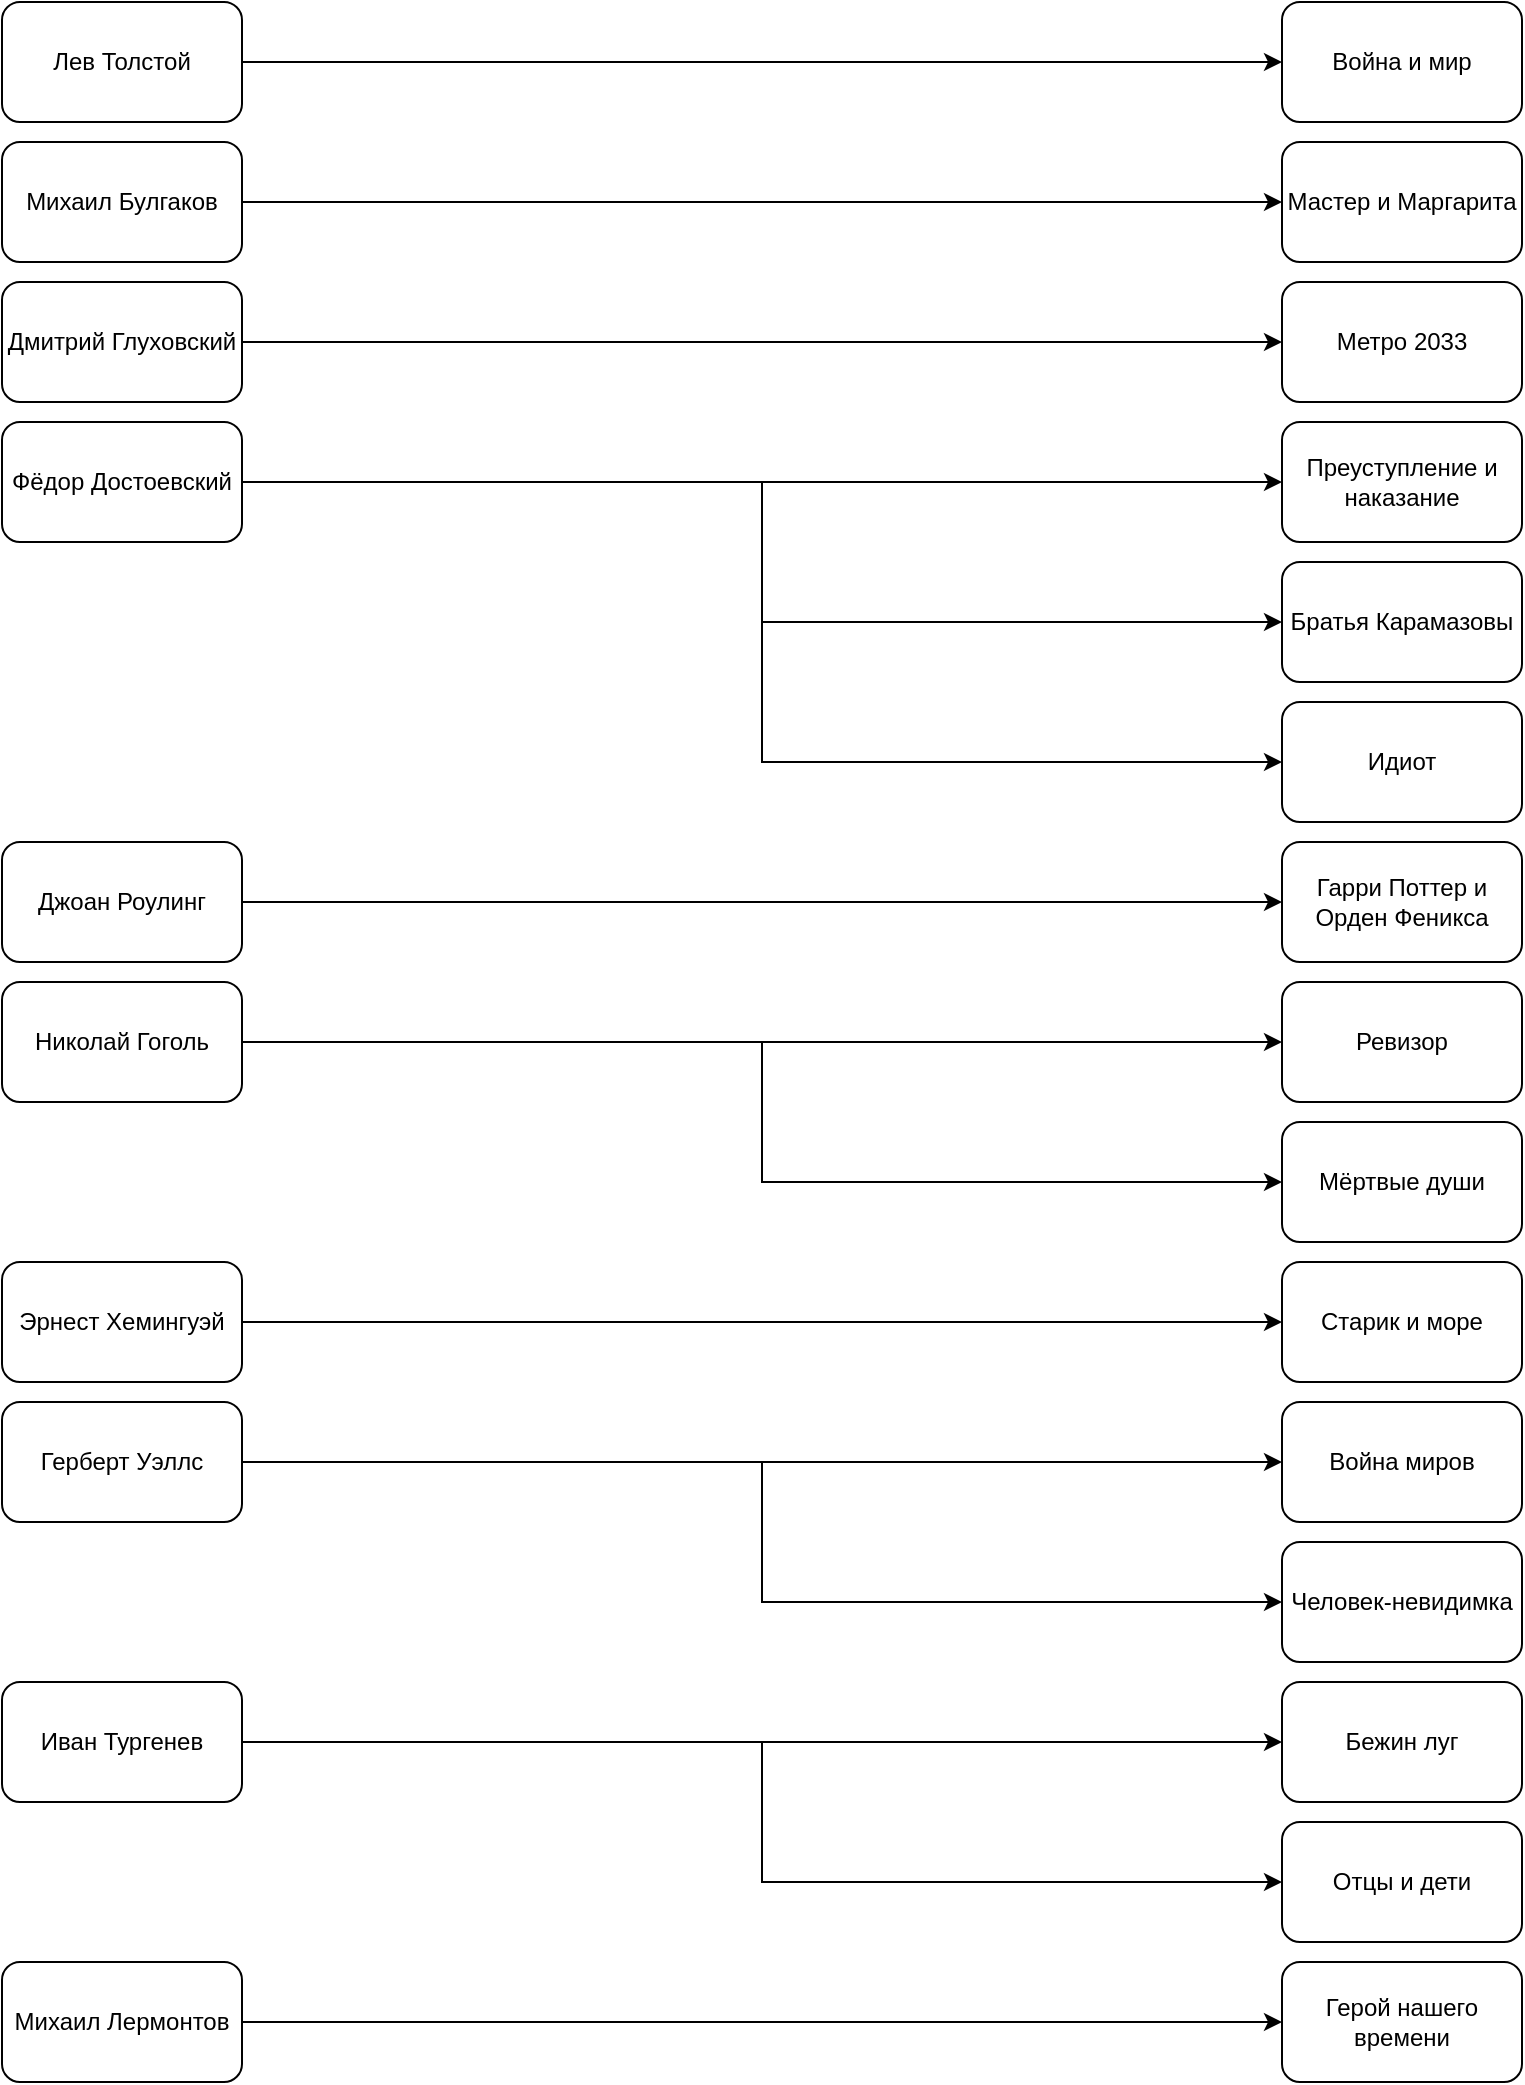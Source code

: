 <mxfile version="24.4.4" type="device" pages="3">
  <diagram name="Wrote" id="UexenvgbS8JBxkJZ4PZO">
    <mxGraphModel dx="1009" dy="573" grid="1" gridSize="10" guides="1" tooltips="1" connect="1" arrows="1" fold="1" page="1" pageScale="1" pageWidth="827" pageHeight="1169" math="0" shadow="0">
      <root>
        <mxCell id="0" />
        <mxCell id="1" parent="0" />
        <mxCell id="nrlcCww386BTsjdUaosq-26" style="edgeStyle=orthogonalEdgeStyle;rounded=0;orthogonalLoop=1;jettySize=auto;html=1;exitX=1;exitY=0.5;exitDx=0;exitDy=0;" edge="1" parent="1" source="nrlcCww386BTsjdUaosq-1" target="nrlcCww386BTsjdUaosq-11">
          <mxGeometry relative="1" as="geometry" />
        </mxCell>
        <mxCell id="nrlcCww386BTsjdUaosq-1" value="Лев Толстой" style="rounded=1;whiteSpace=wrap;html=1;" vertex="1" parent="1">
          <mxGeometry x="40" y="40" width="120" height="60" as="geometry" />
        </mxCell>
        <mxCell id="nrlcCww386BTsjdUaosq-34" style="edgeStyle=orthogonalEdgeStyle;rounded=0;orthogonalLoop=1;jettySize=auto;html=1;exitX=1;exitY=0.5;exitDx=0;exitDy=0;entryX=0;entryY=0.5;entryDx=0;entryDy=0;" edge="1" parent="1" source="nrlcCww386BTsjdUaosq-2" target="nrlcCww386BTsjdUaosq-22">
          <mxGeometry relative="1" as="geometry" />
        </mxCell>
        <mxCell id="nrlcCww386BTsjdUaosq-2" value="Михаил Лермонтов" style="rounded=1;whiteSpace=wrap;html=1;" vertex="1" parent="1">
          <mxGeometry x="40" y="1020" width="120" height="60" as="geometry" />
        </mxCell>
        <mxCell id="nrlcCww386BTsjdUaosq-31" style="edgeStyle=orthogonalEdgeStyle;rounded=0;orthogonalLoop=1;jettySize=auto;html=1;exitX=1;exitY=0.5;exitDx=0;exitDy=0;entryX=0;entryY=0.5;entryDx=0;entryDy=0;" edge="1" parent="1" source="nrlcCww386BTsjdUaosq-3" target="nrlcCww386BTsjdUaosq-18">
          <mxGeometry relative="1" as="geometry" />
        </mxCell>
        <mxCell id="nrlcCww386BTsjdUaosq-39" style="edgeStyle=orthogonalEdgeStyle;rounded=0;orthogonalLoop=1;jettySize=auto;html=1;exitX=1;exitY=0.5;exitDx=0;exitDy=0;entryX=0;entryY=0.5;entryDx=0;entryDy=0;" edge="1" parent="1" source="nrlcCww386BTsjdUaosq-3" target="nrlcCww386BTsjdUaosq-19">
          <mxGeometry relative="1" as="geometry" />
        </mxCell>
        <mxCell id="nrlcCww386BTsjdUaosq-3" value="Николай Гоголь" style="rounded=1;whiteSpace=wrap;html=1;" vertex="1" parent="1">
          <mxGeometry x="40" y="530" width="120" height="60" as="geometry" />
        </mxCell>
        <mxCell id="nrlcCww386BTsjdUaosq-33" style="edgeStyle=orthogonalEdgeStyle;rounded=0;orthogonalLoop=1;jettySize=auto;html=1;exitX=1;exitY=0.5;exitDx=0;exitDy=0;entryX=0;entryY=0.5;entryDx=0;entryDy=0;" edge="1" parent="1" source="nrlcCww386BTsjdUaosq-4" target="nrlcCww386BTsjdUaosq-21">
          <mxGeometry relative="1" as="geometry" />
        </mxCell>
        <mxCell id="nrlcCww386BTsjdUaosq-40" style="edgeStyle=orthogonalEdgeStyle;rounded=0;orthogonalLoop=1;jettySize=auto;html=1;exitX=1;exitY=0.5;exitDx=0;exitDy=0;entryX=0;entryY=0.5;entryDx=0;entryDy=0;" edge="1" parent="1" source="nrlcCww386BTsjdUaosq-4" target="nrlcCww386BTsjdUaosq-24">
          <mxGeometry relative="1" as="geometry" />
        </mxCell>
        <mxCell id="nrlcCww386BTsjdUaosq-4" value="Герберт Уэллс" style="rounded=1;whiteSpace=wrap;html=1;" vertex="1" parent="1">
          <mxGeometry x="40" y="740" width="120" height="60" as="geometry" />
        </mxCell>
        <mxCell id="nrlcCww386BTsjdUaosq-30" style="edgeStyle=orthogonalEdgeStyle;rounded=0;orthogonalLoop=1;jettySize=auto;html=1;exitX=1;exitY=0.5;exitDx=0;exitDy=0;entryX=0;entryY=0.5;entryDx=0;entryDy=0;" edge="1" parent="1" source="nrlcCww386BTsjdUaosq-5" target="nrlcCww386BTsjdUaosq-17">
          <mxGeometry relative="1" as="geometry" />
        </mxCell>
        <mxCell id="nrlcCww386BTsjdUaosq-5" value="Джоан Роулинг" style="rounded=1;whiteSpace=wrap;html=1;" vertex="1" parent="1">
          <mxGeometry x="40" y="460" width="120" height="60" as="geometry" />
        </mxCell>
        <mxCell id="nrlcCww386BTsjdUaosq-27" style="edgeStyle=orthogonalEdgeStyle;rounded=0;orthogonalLoop=1;jettySize=auto;html=1;exitX=1;exitY=0.5;exitDx=0;exitDy=0;" edge="1" parent="1" source="nrlcCww386BTsjdUaosq-6" target="nrlcCww386BTsjdUaosq-12">
          <mxGeometry relative="1" as="geometry" />
        </mxCell>
        <mxCell id="nrlcCww386BTsjdUaosq-37" style="edgeStyle=orthogonalEdgeStyle;rounded=0;orthogonalLoop=1;jettySize=auto;html=1;exitX=1;exitY=0.5;exitDx=0;exitDy=0;entryX=0;entryY=0.5;entryDx=0;entryDy=0;" edge="1" parent="1" source="nrlcCww386BTsjdUaosq-6" target="nrlcCww386BTsjdUaosq-15">
          <mxGeometry relative="1" as="geometry" />
        </mxCell>
        <mxCell id="nrlcCww386BTsjdUaosq-38" style="edgeStyle=orthogonalEdgeStyle;rounded=0;orthogonalLoop=1;jettySize=auto;html=1;exitX=1;exitY=0.5;exitDx=0;exitDy=0;entryX=0;entryY=0.5;entryDx=0;entryDy=0;" edge="1" parent="1" source="nrlcCww386BTsjdUaosq-6" target="nrlcCww386BTsjdUaosq-14">
          <mxGeometry relative="1" as="geometry" />
        </mxCell>
        <mxCell id="nrlcCww386BTsjdUaosq-6" value="Фёдор Достоевский" style="rounded=1;whiteSpace=wrap;html=1;" vertex="1" parent="1">
          <mxGeometry x="40" y="250" width="120" height="60" as="geometry" />
        </mxCell>
        <mxCell id="nrlcCww386BTsjdUaosq-32" style="edgeStyle=orthogonalEdgeStyle;rounded=0;orthogonalLoop=1;jettySize=auto;html=1;exitX=1;exitY=0.5;exitDx=0;exitDy=0;entryX=0;entryY=0.5;entryDx=0;entryDy=0;" edge="1" parent="1" source="nrlcCww386BTsjdUaosq-7" target="nrlcCww386BTsjdUaosq-20">
          <mxGeometry relative="1" as="geometry" />
        </mxCell>
        <mxCell id="nrlcCww386BTsjdUaosq-7" value="Эрнест Хемингуэй" style="rounded=1;whiteSpace=wrap;html=1;" vertex="1" parent="1">
          <mxGeometry x="40" y="670" width="120" height="60" as="geometry" />
        </mxCell>
        <mxCell id="nrlcCww386BTsjdUaosq-28" style="edgeStyle=orthogonalEdgeStyle;rounded=0;orthogonalLoop=1;jettySize=auto;html=1;exitX=1;exitY=0.5;exitDx=0;exitDy=0;entryX=0;entryY=0.5;entryDx=0;entryDy=0;" edge="1" parent="1" source="nrlcCww386BTsjdUaosq-8" target="nrlcCww386BTsjdUaosq-13">
          <mxGeometry relative="1" as="geometry" />
        </mxCell>
        <mxCell id="nrlcCww386BTsjdUaosq-8" value="Михаил Булгаков" style="rounded=1;whiteSpace=wrap;html=1;" vertex="1" parent="1">
          <mxGeometry x="40" y="110" width="120" height="60" as="geometry" />
        </mxCell>
        <mxCell id="nrlcCww386BTsjdUaosq-35" style="edgeStyle=orthogonalEdgeStyle;rounded=0;orthogonalLoop=1;jettySize=auto;html=1;exitX=1;exitY=0.5;exitDx=0;exitDy=0;entryX=0;entryY=0.5;entryDx=0;entryDy=0;" edge="1" parent="1" source="nrlcCww386BTsjdUaosq-9" target="nrlcCww386BTsjdUaosq-25">
          <mxGeometry relative="1" as="geometry" />
        </mxCell>
        <mxCell id="nrlcCww386BTsjdUaosq-36" style="edgeStyle=orthogonalEdgeStyle;rounded=0;orthogonalLoop=1;jettySize=auto;html=1;exitX=1;exitY=0.5;exitDx=0;exitDy=0;entryX=0;entryY=0.5;entryDx=0;entryDy=0;" edge="1" parent="1" source="nrlcCww386BTsjdUaosq-9" target="nrlcCww386BTsjdUaosq-23">
          <mxGeometry relative="1" as="geometry" />
        </mxCell>
        <mxCell id="nrlcCww386BTsjdUaosq-9" value="Иван Тургенев" style="rounded=1;whiteSpace=wrap;html=1;" vertex="1" parent="1">
          <mxGeometry x="40" y="880" width="120" height="60" as="geometry" />
        </mxCell>
        <mxCell id="nrlcCww386BTsjdUaosq-29" style="edgeStyle=orthogonalEdgeStyle;rounded=0;orthogonalLoop=1;jettySize=auto;html=1;entryX=0;entryY=0.5;entryDx=0;entryDy=0;" edge="1" parent="1" source="nrlcCww386BTsjdUaosq-10" target="nrlcCww386BTsjdUaosq-16">
          <mxGeometry relative="1" as="geometry" />
        </mxCell>
        <mxCell id="nrlcCww386BTsjdUaosq-10" value="Дмитрий Глуховский" style="rounded=1;whiteSpace=wrap;html=1;" vertex="1" parent="1">
          <mxGeometry x="40" y="180" width="120" height="60" as="geometry" />
        </mxCell>
        <mxCell id="nrlcCww386BTsjdUaosq-11" value="Война и мир" style="rounded=1;whiteSpace=wrap;html=1;" vertex="1" parent="1">
          <mxGeometry x="680" y="40" width="120" height="60" as="geometry" />
        </mxCell>
        <mxCell id="nrlcCww386BTsjdUaosq-12" value="Преуступление и наказание" style="rounded=1;whiteSpace=wrap;html=1;" vertex="1" parent="1">
          <mxGeometry x="680" y="250" width="120" height="60" as="geometry" />
        </mxCell>
        <mxCell id="nrlcCww386BTsjdUaosq-13" value="Мастер и Маргарита" style="rounded=1;whiteSpace=wrap;html=1;" vertex="1" parent="1">
          <mxGeometry x="680" y="110" width="120" height="60" as="geometry" />
        </mxCell>
        <mxCell id="nrlcCww386BTsjdUaosq-14" value="Идиот" style="rounded=1;whiteSpace=wrap;html=1;" vertex="1" parent="1">
          <mxGeometry x="680" y="390" width="120" height="60" as="geometry" />
        </mxCell>
        <mxCell id="nrlcCww386BTsjdUaosq-15" value="Братья Карамазовы" style="rounded=1;whiteSpace=wrap;html=1;" vertex="1" parent="1">
          <mxGeometry x="680" y="320" width="120" height="60" as="geometry" />
        </mxCell>
        <mxCell id="nrlcCww386BTsjdUaosq-16" value="Метро 2033" style="rounded=1;whiteSpace=wrap;html=1;" vertex="1" parent="1">
          <mxGeometry x="680" y="180" width="120" height="60" as="geometry" />
        </mxCell>
        <mxCell id="nrlcCww386BTsjdUaosq-17" value="Гарри Поттер и Орден Феникса" style="rounded=1;whiteSpace=wrap;html=1;" vertex="1" parent="1">
          <mxGeometry x="680" y="460" width="120" height="60" as="geometry" />
        </mxCell>
        <mxCell id="nrlcCww386BTsjdUaosq-18" value="Ревизор" style="rounded=1;whiteSpace=wrap;html=1;" vertex="1" parent="1">
          <mxGeometry x="680" y="530" width="120" height="60" as="geometry" />
        </mxCell>
        <mxCell id="nrlcCww386BTsjdUaosq-19" value="Мёртвые души" style="rounded=1;whiteSpace=wrap;html=1;" vertex="1" parent="1">
          <mxGeometry x="680" y="600" width="120" height="60" as="geometry" />
        </mxCell>
        <mxCell id="nrlcCww386BTsjdUaosq-20" value="Старик и море" style="rounded=1;whiteSpace=wrap;html=1;" vertex="1" parent="1">
          <mxGeometry x="680" y="670" width="120" height="60" as="geometry" />
        </mxCell>
        <mxCell id="nrlcCww386BTsjdUaosq-21" value="Война миров" style="rounded=1;whiteSpace=wrap;html=1;" vertex="1" parent="1">
          <mxGeometry x="680" y="740" width="120" height="60" as="geometry" />
        </mxCell>
        <mxCell id="nrlcCww386BTsjdUaosq-22" value="Герой нашего времени" style="rounded=1;whiteSpace=wrap;html=1;" vertex="1" parent="1">
          <mxGeometry x="680" y="1020" width="120" height="60" as="geometry" />
        </mxCell>
        <mxCell id="nrlcCww386BTsjdUaosq-23" value="Отцы и дети" style="rounded=1;whiteSpace=wrap;html=1;" vertex="1" parent="1">
          <mxGeometry x="680" y="950" width="120" height="60" as="geometry" />
        </mxCell>
        <mxCell id="nrlcCww386BTsjdUaosq-24" value="Человек-невидимка" style="rounded=1;whiteSpace=wrap;html=1;" vertex="1" parent="1">
          <mxGeometry x="680" y="810" width="120" height="60" as="geometry" />
        </mxCell>
        <mxCell id="nrlcCww386BTsjdUaosq-25" value="Бежин луг" style="rounded=1;whiteSpace=wrap;html=1;" vertex="1" parent="1">
          <mxGeometry x="680" y="880" width="120" height="60" as="geometry" />
        </mxCell>
      </root>
    </mxGraphModel>
  </diagram>
  <diagram id="TcwX6P3874l-3PBSd6tN" name="Published">
    <mxGraphModel dx="1009" dy="573" grid="1" gridSize="10" guides="1" tooltips="1" connect="1" arrows="1" fold="1" page="1" pageScale="1" pageWidth="827" pageHeight="1169" math="0" shadow="0">
      <root>
        <mxCell id="0" />
        <mxCell id="1" parent="0" />
        <mxCell id="YR2gUopxzZPPMYaWe9i_-1" value="Война и мир" style="rounded=1;whiteSpace=wrap;html=1;" vertex="1" parent="1">
          <mxGeometry x="680" y="40" width="120" height="60" as="geometry" />
        </mxCell>
        <mxCell id="YR2gUopxzZPPMYaWe9i_-2" value="Преуступление и наказание" style="rounded=1;whiteSpace=wrap;html=1;" vertex="1" parent="1">
          <mxGeometry x="680" y="250" width="120" height="60" as="geometry" />
        </mxCell>
        <mxCell id="YR2gUopxzZPPMYaWe9i_-3" value="Мастер и Маргарита" style="rounded=1;whiteSpace=wrap;html=1;" vertex="1" parent="1">
          <mxGeometry x="680" y="320" width="120" height="60" as="geometry" />
        </mxCell>
        <mxCell id="YR2gUopxzZPPMYaWe9i_-4" value="Идиот" style="rounded=1;whiteSpace=wrap;html=1;" vertex="1" parent="1">
          <mxGeometry x="680" y="460" width="120" height="60" as="geometry" />
        </mxCell>
        <mxCell id="YR2gUopxzZPPMYaWe9i_-5" value="Братья Карамазовы" style="rounded=1;whiteSpace=wrap;html=1;" vertex="1" parent="1">
          <mxGeometry x="680" y="600" width="120" height="60" as="geometry" />
        </mxCell>
        <mxCell id="YR2gUopxzZPPMYaWe9i_-6" value="Метро 2033" style="rounded=1;whiteSpace=wrap;html=1;" vertex="1" parent="1">
          <mxGeometry x="680" y="740" width="120" height="60" as="geometry" />
        </mxCell>
        <mxCell id="YR2gUopxzZPPMYaWe9i_-7" value="Гарри Поттер и Орден Феникса" style="rounded=1;whiteSpace=wrap;html=1;" vertex="1" parent="1">
          <mxGeometry x="680" y="810" width="120" height="60" as="geometry" />
        </mxCell>
        <mxCell id="YR2gUopxzZPPMYaWe9i_-8" value="Ревизор" style="rounded=1;whiteSpace=wrap;html=1;" vertex="1" parent="1">
          <mxGeometry x="680" y="880" width="120" height="60" as="geometry" />
        </mxCell>
        <mxCell id="YR2gUopxzZPPMYaWe9i_-9" value="Мёртвые души" style="rounded=1;whiteSpace=wrap;html=1;" vertex="1" parent="1">
          <mxGeometry x="680" y="950" width="120" height="60" as="geometry" />
        </mxCell>
        <mxCell id="YR2gUopxzZPPMYaWe9i_-10" value="Старик и море" style="rounded=1;whiteSpace=wrap;html=1;" vertex="1" parent="1">
          <mxGeometry x="680" y="1020" width="120" height="60" as="geometry" />
        </mxCell>
        <mxCell id="YR2gUopxzZPPMYaWe9i_-11" value="Война миров" style="rounded=1;whiteSpace=wrap;html=1;" vertex="1" parent="1">
          <mxGeometry x="680" y="110" width="120" height="60" as="geometry" />
        </mxCell>
        <mxCell id="YR2gUopxzZPPMYaWe9i_-12" value="Герой нашего времени" style="rounded=1;whiteSpace=wrap;html=1;" vertex="1" parent="1">
          <mxGeometry x="680" y="180" width="120" height="60" as="geometry" />
        </mxCell>
        <mxCell id="YR2gUopxzZPPMYaWe9i_-13" value="Отцы и дети" style="rounded=1;whiteSpace=wrap;html=1;" vertex="1" parent="1">
          <mxGeometry x="680" y="390" width="120" height="60" as="geometry" />
        </mxCell>
        <mxCell id="YR2gUopxzZPPMYaWe9i_-14" value="Человек-невидимка" style="rounded=1;whiteSpace=wrap;html=1;" vertex="1" parent="1">
          <mxGeometry x="680" y="530" width="120" height="60" as="geometry" />
        </mxCell>
        <mxCell id="YR2gUopxzZPPMYaWe9i_-15" value="Бежин луг" style="rounded=1;whiteSpace=wrap;html=1;" vertex="1" parent="1">
          <mxGeometry x="680" y="670" width="120" height="60" as="geometry" />
        </mxCell>
        <mxCell id="YR2gUopxzZPPMYaWe9i_-41" style="edgeStyle=orthogonalEdgeStyle;rounded=0;orthogonalLoop=1;jettySize=auto;html=1;exitX=1;exitY=0.5;exitDx=0;exitDy=0;" edge="1" parent="1" source="YR2gUopxzZPPMYaWe9i_-31" target="YR2gUopxzZPPMYaWe9i_-1">
          <mxGeometry relative="1" as="geometry" />
        </mxCell>
        <mxCell id="YR2gUopxzZPPMYaWe9i_-42" style="edgeStyle=orthogonalEdgeStyle;rounded=0;orthogonalLoop=1;jettySize=auto;html=1;exitX=1;exitY=0.5;exitDx=0;exitDy=0;entryX=0;entryY=0.5;entryDx=0;entryDy=0;" edge="1" parent="1" source="YR2gUopxzZPPMYaWe9i_-31" target="YR2gUopxzZPPMYaWe9i_-11">
          <mxGeometry relative="1" as="geometry" />
        </mxCell>
        <mxCell id="YR2gUopxzZPPMYaWe9i_-43" style="edgeStyle=orthogonalEdgeStyle;rounded=0;orthogonalLoop=1;jettySize=auto;html=1;exitX=1;exitY=0.5;exitDx=0;exitDy=0;entryX=0;entryY=0.5;entryDx=0;entryDy=0;" edge="1" parent="1" source="YR2gUopxzZPPMYaWe9i_-31" target="YR2gUopxzZPPMYaWe9i_-12">
          <mxGeometry relative="1" as="geometry" />
        </mxCell>
        <mxCell id="YR2gUopxzZPPMYaWe9i_-31" value="АСТ" style="rounded=1;whiteSpace=wrap;html=1;" vertex="1" parent="1">
          <mxGeometry x="40" y="40" width="120" height="60" as="geometry" />
        </mxCell>
        <mxCell id="YR2gUopxzZPPMYaWe9i_-44" style="edgeStyle=orthogonalEdgeStyle;rounded=0;orthogonalLoop=1;jettySize=auto;html=1;exitX=1;exitY=0.5;exitDx=0;exitDy=0;entryX=0;entryY=0.5;entryDx=0;entryDy=0;" edge="1" parent="1" source="YR2gUopxzZPPMYaWe9i_-32" target="YR2gUopxzZPPMYaWe9i_-2">
          <mxGeometry relative="1" as="geometry" />
        </mxCell>
        <mxCell id="YR2gUopxzZPPMYaWe9i_-32" value="Эксмо" style="rounded=1;whiteSpace=wrap;html=1;" vertex="1" parent="1">
          <mxGeometry x="40" y="250" width="120" height="60" as="geometry" />
        </mxCell>
        <mxCell id="YR2gUopxzZPPMYaWe9i_-45" style="edgeStyle=orthogonalEdgeStyle;rounded=0;orthogonalLoop=1;jettySize=auto;html=1;exitX=1;exitY=0.5;exitDx=0;exitDy=0;entryX=0;entryY=0.5;entryDx=0;entryDy=0;" edge="1" parent="1" source="YR2gUopxzZPPMYaWe9i_-33" target="YR2gUopxzZPPMYaWe9i_-3">
          <mxGeometry relative="1" as="geometry" />
        </mxCell>
        <mxCell id="YR2gUopxzZPPMYaWe9i_-46" style="edgeStyle=orthogonalEdgeStyle;rounded=0;orthogonalLoop=1;jettySize=auto;html=1;exitX=1;exitY=0.5;exitDx=0;exitDy=0;entryX=0;entryY=0.5;entryDx=0;entryDy=0;" edge="1" parent="1" source="YR2gUopxzZPPMYaWe9i_-33" target="YR2gUopxzZPPMYaWe9i_-13">
          <mxGeometry relative="1" as="geometry" />
        </mxCell>
        <mxCell id="YR2gUopxzZPPMYaWe9i_-33" value="Просвещение" style="rounded=1;whiteSpace=wrap;html=1;" vertex="1" parent="1">
          <mxGeometry x="40" y="320" width="120" height="60" as="geometry" />
        </mxCell>
        <mxCell id="YR2gUopxzZPPMYaWe9i_-47" style="edgeStyle=orthogonalEdgeStyle;rounded=0;orthogonalLoop=1;jettySize=auto;html=1;exitX=1;exitY=0.5;exitDx=0;exitDy=0;entryX=0;entryY=0.5;entryDx=0;entryDy=0;" edge="1" parent="1" source="YR2gUopxzZPPMYaWe9i_-34" target="YR2gUopxzZPPMYaWe9i_-4">
          <mxGeometry relative="1" as="geometry" />
        </mxCell>
        <mxCell id="YR2gUopxzZPPMYaWe9i_-48" style="edgeStyle=orthogonalEdgeStyle;rounded=0;orthogonalLoop=1;jettySize=auto;html=1;exitX=1;exitY=0.5;exitDx=0;exitDy=0;entryX=0;entryY=0.5;entryDx=0;entryDy=0;" edge="1" parent="1" source="YR2gUopxzZPPMYaWe9i_-34" target="YR2gUopxzZPPMYaWe9i_-14">
          <mxGeometry relative="1" as="geometry" />
        </mxCell>
        <mxCell id="YR2gUopxzZPPMYaWe9i_-34" value="Росмэн" style="rounded=1;whiteSpace=wrap;html=1;" vertex="1" parent="1">
          <mxGeometry x="40" y="460" width="120" height="60" as="geometry" />
        </mxCell>
        <mxCell id="YR2gUopxzZPPMYaWe9i_-49" style="edgeStyle=orthogonalEdgeStyle;rounded=0;orthogonalLoop=1;jettySize=auto;html=1;exitX=1;exitY=0.5;exitDx=0;exitDy=0;" edge="1" parent="1" source="YR2gUopxzZPPMYaWe9i_-35" target="YR2gUopxzZPPMYaWe9i_-5">
          <mxGeometry relative="1" as="geometry" />
        </mxCell>
        <mxCell id="YR2gUopxzZPPMYaWe9i_-50" style="edgeStyle=orthogonalEdgeStyle;rounded=0;orthogonalLoop=1;jettySize=auto;html=1;exitX=1;exitY=0.5;exitDx=0;exitDy=0;entryX=0;entryY=0.5;entryDx=0;entryDy=0;" edge="1" parent="1" source="YR2gUopxzZPPMYaWe9i_-35" target="YR2gUopxzZPPMYaWe9i_-15">
          <mxGeometry relative="1" as="geometry" />
        </mxCell>
        <mxCell id="YR2gUopxzZPPMYaWe9i_-35" value="Азбука-Аттикус" style="rounded=1;whiteSpace=wrap;html=1;" vertex="1" parent="1">
          <mxGeometry x="40" y="600" width="120" height="60" as="geometry" />
        </mxCell>
        <mxCell id="YR2gUopxzZPPMYaWe9i_-51" style="edgeStyle=orthogonalEdgeStyle;rounded=0;orthogonalLoop=1;jettySize=auto;html=1;exitX=1;exitY=0.5;exitDx=0;exitDy=0;entryX=0;entryY=0.5;entryDx=0;entryDy=0;" edge="1" parent="1" source="YR2gUopxzZPPMYaWe9i_-36" target="YR2gUopxzZPPMYaWe9i_-6">
          <mxGeometry relative="1" as="geometry" />
        </mxCell>
        <mxCell id="YR2gUopxzZPPMYaWe9i_-36" value="Махаон" style="rounded=1;whiteSpace=wrap;html=1;" vertex="1" parent="1">
          <mxGeometry x="40" y="740" width="120" height="60" as="geometry" />
        </mxCell>
        <mxCell id="YR2gUopxzZPPMYaWe9i_-52" style="edgeStyle=orthogonalEdgeStyle;rounded=0;orthogonalLoop=1;jettySize=auto;html=1;exitX=1;exitY=0.5;exitDx=0;exitDy=0;entryX=0;entryY=0.5;entryDx=0;entryDy=0;" edge="1" parent="1" source="YR2gUopxzZPPMYaWe9i_-37" target="YR2gUopxzZPPMYaWe9i_-7">
          <mxGeometry relative="1" as="geometry" />
        </mxCell>
        <mxCell id="YR2gUopxzZPPMYaWe9i_-37" value="Альпина Паблишер" style="rounded=1;whiteSpace=wrap;html=1;" vertex="1" parent="1">
          <mxGeometry x="40" y="810" width="120" height="60" as="geometry" />
        </mxCell>
        <mxCell id="YR2gUopxzZPPMYaWe9i_-53" style="edgeStyle=orthogonalEdgeStyle;rounded=0;orthogonalLoop=1;jettySize=auto;html=1;exitX=1;exitY=0.5;exitDx=0;exitDy=0;" edge="1" parent="1" source="YR2gUopxzZPPMYaWe9i_-38" target="YR2gUopxzZPPMYaWe9i_-8">
          <mxGeometry relative="1" as="geometry" />
        </mxCell>
        <mxCell id="YR2gUopxzZPPMYaWe9i_-38" value="МИФ" style="rounded=1;whiteSpace=wrap;html=1;" vertex="1" parent="1">
          <mxGeometry x="40" y="880" width="120" height="60" as="geometry" />
        </mxCell>
        <mxCell id="YR2gUopxzZPPMYaWe9i_-54" style="edgeStyle=orthogonalEdgeStyle;rounded=0;orthogonalLoop=1;jettySize=auto;html=1;exitX=1;exitY=0.5;exitDx=0;exitDy=0;entryX=0;entryY=0.5;entryDx=0;entryDy=0;" edge="1" parent="1" source="YR2gUopxzZPPMYaWe9i_-39" target="YR2gUopxzZPPMYaWe9i_-9">
          <mxGeometry relative="1" as="geometry" />
        </mxCell>
        <mxCell id="YR2gUopxzZPPMYaWe9i_-39" value="Питер" style="rounded=1;whiteSpace=wrap;html=1;" vertex="1" parent="1">
          <mxGeometry x="40" y="950" width="120" height="60" as="geometry" />
        </mxCell>
        <mxCell id="YR2gUopxzZPPMYaWe9i_-55" style="edgeStyle=orthogonalEdgeStyle;rounded=0;orthogonalLoop=1;jettySize=auto;html=1;exitX=1;exitY=0.5;exitDx=0;exitDy=0;" edge="1" parent="1" source="YR2gUopxzZPPMYaWe9i_-40" target="YR2gUopxzZPPMYaWe9i_-10">
          <mxGeometry relative="1" as="geometry" />
        </mxCell>
        <mxCell id="YR2gUopxzZPPMYaWe9i_-40" value="Амфора" style="rounded=1;whiteSpace=wrap;html=1;" vertex="1" parent="1">
          <mxGeometry x="40" y="1020" width="120" height="60" as="geometry" />
        </mxCell>
      </root>
    </mxGraphModel>
  </diagram>
  <diagram id="UQqw0KIpTBhTYKFPwJZO" name="Recommends">
    <mxGraphModel dx="1009" dy="573" grid="1" gridSize="10" guides="1" tooltips="1" connect="1" arrows="1" fold="1" page="1" pageScale="1" pageWidth="827" pageHeight="1169" math="0" shadow="0">
      <root>
        <mxCell id="0" />
        <mxCell id="1" parent="0" />
        <mxCell id="jPXct_gCEV6owFVp-5ln-13" style="edgeStyle=orthogonalEdgeStyle;rounded=0;orthogonalLoop=1;jettySize=auto;html=1;exitX=0.5;exitY=1;exitDx=0;exitDy=0;" edge="1" parent="1" source="jPXct_gCEV6owFVp-5ln-1" target="jPXct_gCEV6owFVp-5ln-6">
          <mxGeometry relative="1" as="geometry" />
        </mxCell>
        <mxCell id="jPXct_gCEV6owFVp-5ln-14" style="edgeStyle=orthogonalEdgeStyle;rounded=0;orthogonalLoop=1;jettySize=auto;html=1;exitX=0;exitY=0.5;exitDx=0;exitDy=0;entryX=0;entryY=0.5;entryDx=0;entryDy=0;" edge="1" parent="1" source="jPXct_gCEV6owFVp-5ln-1" target="jPXct_gCEV6owFVp-5ln-3">
          <mxGeometry relative="1" as="geometry">
            <Array as="points">
              <mxPoint x="240" y="50" />
              <mxPoint x="240" y="450" />
            </Array>
          </mxGeometry>
        </mxCell>
        <mxCell id="jPXct_gCEV6owFVp-5ln-17" style="edgeStyle=orthogonalEdgeStyle;rounded=0;orthogonalLoop=1;jettySize=auto;html=1;exitX=0;exitY=0.5;exitDx=0;exitDy=0;" edge="1" parent="1" source="jPXct_gCEV6owFVp-5ln-1">
          <mxGeometry relative="1" as="geometry">
            <mxPoint x="320" y="50" as="targetPoint" />
          </mxGeometry>
        </mxCell>
        <mxCell id="jPXct_gCEV6owFVp-5ln-1" value="Лев Толстой" style="rounded=1;whiteSpace=wrap;html=1;" vertex="1" parent="1">
          <mxGeometry x="320" y="20" width="120" height="60" as="geometry" />
        </mxCell>
        <mxCell id="4Izyehakj8w_YHiA8kVy-2" style="edgeStyle=orthogonalEdgeStyle;rounded=0;orthogonalLoop=1;jettySize=auto;html=1;exitX=0;exitY=0.5;exitDx=0;exitDy=0;entryX=0;entryY=0.5;entryDx=0;entryDy=0;" edge="1" parent="1" source="jPXct_gCEV6owFVp-5ln-2" target="jPXct_gCEV6owFVp-5ln-9">
          <mxGeometry relative="1" as="geometry" />
        </mxCell>
        <mxCell id="jPXct_gCEV6owFVp-5ln-2" value="Михаил Лермонтов" style="rounded=1;whiteSpace=wrap;html=1;" vertex="1" parent="1">
          <mxGeometry x="320" y="660" width="120" height="60" as="geometry" />
        </mxCell>
        <mxCell id="jPXct_gCEV6owFVp-5ln-3" value="Николай Гоголь" style="rounded=1;whiteSpace=wrap;html=1;" vertex="1" parent="1">
          <mxGeometry x="320" y="420" width="120" height="60" as="geometry" />
        </mxCell>
        <mxCell id="jPXct_gCEV6owFVp-5ln-4" value="Герберт Уэллс" style="rounded=1;whiteSpace=wrap;html=1;" vertex="1" parent="1">
          <mxGeometry x="320" y="584.5" width="120" height="60" as="geometry" />
        </mxCell>
        <mxCell id="jPXct_gCEV6owFVp-5ln-21" style="edgeStyle=orthogonalEdgeStyle;rounded=0;orthogonalLoop=1;jettySize=auto;html=1;exitX=0;exitY=0.5;exitDx=0;exitDy=0;entryX=0;entryY=0.5;entryDx=0;entryDy=0;" edge="1" parent="1">
          <mxGeometry relative="1" as="geometry">
            <mxPoint x="320" y="370" as="sourcePoint" />
            <mxPoint x="320" y="530" as="targetPoint" />
            <Array as="points">
              <mxPoint x="160" y="370" />
              <mxPoint x="160" y="530" />
            </Array>
          </mxGeometry>
        </mxCell>
        <mxCell id="jPXct_gCEV6owFVp-5ln-5" value="Джоан Роулинг" style="rounded=1;whiteSpace=wrap;html=1;" vertex="1" parent="1">
          <mxGeometry x="320" y="340" width="120" height="60" as="geometry" />
        </mxCell>
        <mxCell id="jPXct_gCEV6owFVp-5ln-18" style="edgeStyle=orthogonalEdgeStyle;rounded=0;orthogonalLoop=1;jettySize=auto;html=1;exitX=0;exitY=0.5;exitDx=0;exitDy=0;entryX=0;entryY=0.5;entryDx=0;entryDy=0;" edge="1" parent="1" source="jPXct_gCEV6owFVp-5ln-6" target="jPXct_gCEV6owFVp-5ln-9">
          <mxGeometry relative="1" as="geometry">
            <Array as="points">
              <mxPoint x="120" y="130" />
              <mxPoint x="120" y="770" />
            </Array>
          </mxGeometry>
        </mxCell>
        <mxCell id="jPXct_gCEV6owFVp-5ln-6" value="Фёдор Достоевский" style="rounded=1;whiteSpace=wrap;html=1;" vertex="1" parent="1">
          <mxGeometry x="320" y="100" width="120" height="60" as="geometry" />
        </mxCell>
        <mxCell id="jPXct_gCEV6owFVp-5ln-22" style="edgeStyle=orthogonalEdgeStyle;rounded=0;orthogonalLoop=1;jettySize=auto;html=1;exitX=1;exitY=0.5;exitDx=0;exitDy=0;entryX=1;entryY=0.5;entryDx=0;entryDy=0;" edge="1" parent="1" source="jPXct_gCEV6owFVp-5ln-7" target="jPXct_gCEV6owFVp-5ln-1">
          <mxGeometry relative="1" as="geometry">
            <Array as="points">
              <mxPoint x="480" y="530" />
              <mxPoint x="480" y="50" />
            </Array>
          </mxGeometry>
        </mxCell>
        <mxCell id="jPXct_gCEV6owFVp-5ln-7" value="Эрнест Хемингуэй" style="rounded=1;whiteSpace=wrap;html=1;" vertex="1" parent="1">
          <mxGeometry x="320" y="500" width="120" height="60" as="geometry" />
        </mxCell>
        <mxCell id="jPXct_gCEV6owFVp-5ln-19" style="edgeStyle=orthogonalEdgeStyle;rounded=0;orthogonalLoop=1;jettySize=auto;html=1;exitX=0;exitY=0.5;exitDx=0;exitDy=0;entryX=0;entryY=0.5;entryDx=0;entryDy=0;" edge="1" parent="1" source="jPXct_gCEV6owFVp-5ln-8" target="jPXct_gCEV6owFVp-5ln-3">
          <mxGeometry relative="1" as="geometry">
            <Array as="points">
              <mxPoint x="200" y="210" />
              <mxPoint x="200" y="450" />
            </Array>
          </mxGeometry>
        </mxCell>
        <mxCell id="jPXct_gCEV6owFVp-5ln-8" value="Михаил Булгаков" style="rounded=1;whiteSpace=wrap;html=1;" vertex="1" parent="1">
          <mxGeometry x="320" y="180" width="120" height="60" as="geometry" />
        </mxCell>
        <mxCell id="4Izyehakj8w_YHiA8kVy-1" style="edgeStyle=orthogonalEdgeStyle;rounded=0;orthogonalLoop=1;jettySize=auto;html=1;exitX=1;exitY=0.5;exitDx=0;exitDy=0;entryX=1;entryY=0.5;entryDx=0;entryDy=0;" edge="1" parent="1" source="jPXct_gCEV6owFVp-5ln-9" target="jPXct_gCEV6owFVp-5ln-1">
          <mxGeometry relative="1" as="geometry">
            <Array as="points">
              <mxPoint x="500" y="770" />
              <mxPoint x="500" y="50" />
            </Array>
          </mxGeometry>
        </mxCell>
        <mxCell id="jPXct_gCEV6owFVp-5ln-9" value="Иван Тургенев" style="rounded=1;whiteSpace=wrap;html=1;" vertex="1" parent="1">
          <mxGeometry x="320" y="740" width="120" height="60" as="geometry" />
        </mxCell>
        <mxCell id="jPXct_gCEV6owFVp-5ln-20" style="edgeStyle=orthogonalEdgeStyle;rounded=0;orthogonalLoop=1;jettySize=auto;html=1;exitX=1;exitY=0.5;exitDx=0;exitDy=0;entryX=1;entryY=0.5;entryDx=0;entryDy=0;" edge="1" parent="1" source="jPXct_gCEV6owFVp-5ln-10" target="jPXct_gCEV6owFVp-5ln-8">
          <mxGeometry relative="1" as="geometry" />
        </mxCell>
        <mxCell id="jPXct_gCEV6owFVp-5ln-23" style="edgeStyle=orthogonalEdgeStyle;rounded=0;orthogonalLoop=1;jettySize=auto;html=1;exitX=0;exitY=0.5;exitDx=0;exitDy=0;entryX=0;entryY=0.5;entryDx=0;entryDy=0;" edge="1" parent="1" source="jPXct_gCEV6owFVp-5ln-10" target="jPXct_gCEV6owFVp-5ln-3">
          <mxGeometry relative="1" as="geometry">
            <Array as="points">
              <mxPoint x="280" y="290" />
              <mxPoint x="280" y="450" />
            </Array>
          </mxGeometry>
        </mxCell>
        <mxCell id="jPXct_gCEV6owFVp-5ln-10" value="Дмитрий Глуховский" style="rounded=1;whiteSpace=wrap;html=1;" vertex="1" parent="1">
          <mxGeometry x="320" y="260" width="120" height="60" as="geometry" />
        </mxCell>
      </root>
    </mxGraphModel>
  </diagram>
</mxfile>
